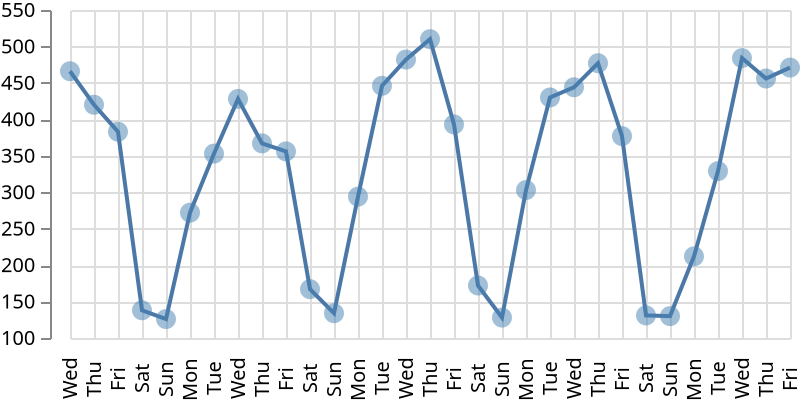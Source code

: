 {
    "$schema": "https://vega.github.io/schema/vega/v3.0.json",
    "width": 400,
    "height": 200,
    "autosize": "fit",
    "signals": [],

    "data": [{
        "name": "table",
        "values": [{ "x": 0, "date": "Fri Aug 11 00:00:00 2017", "y": 471, "c": 0 }, { "x": 1, "date": "Thu Aug 10 00:00:00 2017", "y": 456, "c": 0 }, { "x": 2, "date": "Wed Aug  9 00:00:00 2017", "y": 484, "c": 0 }, { "x": 3, "date": "Tue Aug  8 00:00:00 2017", "y": 329, "c": 0 }, { "x": 4, "date": "Mon Aug  7 00:00:00 2017", "y": 212, "c": 0 }, { "x": 5, "date": "Sun Aug  6 00:00:00 2017", "y": 130, "c": 0 }, { "x": 6, "date": "Sat Aug  5 00:00:00 2017", "y": 131, "c": 0 }, { "x": 7, "date": "Fri Aug  4 00:00:00 2017", "y": 377, "c": 0 }, { "x": 8, "date": "Thu Aug  3 00:00:00 2017", "y": 477, "c": 0 }, { "x": 9, "date": "Wed Aug  2 00:00:00 2017", "y": 444, "c": 0 }, { "x": 10, "date": "Tue Aug  1 00:00:00 2017", "y": 430, "c": 0 }, { "x": 11, "date": "Mon Jul 31 00:00:00 2017", "y": 303, "c": 0 }, { "x": 12, "date": "Sun Jul 30 00:00:00 2017", "y": 128, "c": 0 }, { "x": 13, "date": "Sat Jul 29 00:00:00 2017", "y": 172, "c": 0 }, { "x": 14, "date": "Fri Jul 28 00:00:00 2017", "y": 393, "c": 0 }, { "x": 15, "date": "Thu Jul 27 00:00:00 2017", "y": 510, "c": 0 }, { "x": 16, "date": "Wed Jul 26 00:00:00 2017", "y": 482, "c": 0 }, { "x": 17, "date": "Tue Jul 25 00:00:00 2017", "y": 446, "c": 0 }, { "x": 18, "date": "Mon Jul 24 00:00:00 2017", "y": 294, "c": 0 }, { "x": 19, "date": "Sun Jul 23 00:00:00 2017", "y": 134, "c": 0 }, { "x": 20, "date": "Sat Jul 22 00:00:00 2017", "y": 167, "c": 0 }, { "x": 21, "date": "Fri Jul 21 00:00:00 2017", "y": 356, "c": 0 }, { "x": 22, "date": "Thu Jul 20 00:00:00 2017", "y": 367, "c": 0 }, { "x": 23, "date": "Wed Jul 19 00:00:00 2017", "y": 428, "c": 0 }, { "x": 24, "date": "Tue Jul 18 00:00:00 2017", "y": 353, "c": 0 }, { "x": 25, "date": "Mon Jul 17 00:00:00 2017", "y": 272, "c": 0 }, { "x": 26, "date": "Sun Jul 16 00:00:00 2017", "y": 126, "c": 0 }, { "x": 27, "date": "Sat Jul 15 00:00:00 2017", "y": 138, "c": 0 }, { "x": 28, "date": "Fri Jul 14 00:00:00 2017", "y": 383, "c": 0 }, { "x": 29, "date": "Thu Jul 13 00:00:00 2017", "y": 420, "c": 0 }, { "x": 30, "date": "Wed Jul 12 00:00:00 2017", "y": 466, "c": 0 }]
    }],

    "scales": [{
            "name": "x",
            "type": "point",
            "range": "width",
            "reverse": true,
            "domain": { "data": "table", "field": "x" },
            "zero": false
        },
        {
            "name": "y",
            "type": "linear",
            "range": "height",
            "nice": true,
            "domain": { "data": "table", "field": "y" },
            "zero": false
        },
        {
            "name": "color",
            "type": "ordinal",
            "range": "category",
            "domain": { "data": "table", "field": "c" }
        },
        {
            "name": "date",
            "type": "point",
            "range": "width",
            "reverse": true,
            "domain": { "data": "table", "field": "date" },
            "zero": false
        },
        {
            "name": "dates",
            "type": "point",
            "range": "width",
            "reverse": true,
            "domain": {
                "data": "table",
                "field": "date"
            },
            "zero": false
        }
    ],

    "axes": [{
            "orient": "bottom",
            "scale": "date",
            "ticks": false,
            "grid": true,
            "labels": true,
            "offset": 0,
            "labelPadding": 20,
            "encode": {
                "ticks": {
                    "update": {
                        "stroke": { "value": "steelblue" }
                    }
                },
                "labels": {
                    "update": {
                        "text": { "signal": "substring(datum.label, 0,3)" },
                        "angle": { "value": -90 },
                        "fontSize": { "value": 10 },
                        "align": { "value": "center" },
                        "baseline": { "value": "middle" },
                        "dx": { "value": 0 },
                        "dy": { "value": 0 }
                    }
                }
            }
        },
        { "orient": "left", "scale": "y", "grid": true, "offset": 10 }
    ],

    "marks": [{
        "type": "group",
        "from": {
            "facet": {
                "name": "series",
                "data": "table",
                "groupby": "c"
            }
        },
        "marks": [{
                "type": "line",
                "from": { "data": "series" },
                "encode": {
                    "enter": {
                        "x": { "scale": "x", "field": "x" },
                        "y": { "scale": "y", "field": "y" },
                        "stroke": { "scale": "color", "field": "c" },
                        "strokeWidth": { "value": 2 }
                    },
                    "update": {
                        "interpolate": { "value": "linear" },
                        "fillOpacity": { "value": 1 }
                    }
                }
            },
            {
                "type": "symbol",
                "from": { "data": "series" },
                "encode": {
                    "enter": {
                        "x": { "scale": "x", "field": "x" },
                        "y": { "scale": "y", "field": "y" }
                    },
                    "update": {
                        "x": { "scale": "x", "field": "x" },
                        "y": { "scale": "y", "field": "y" },
                        "fill": { "value": "steelblue" },
                        "shape": { "value": "circle" },
                        "size": { "value": 100 },
                        "fillOpacity": { "value": 0.5 },
                        "zindex": { "value": 0 }
                    },
                    "hover": {
                        "fill": { "value": "firebrick" },
                        "fillOpacity": { "value": 1 },
                        "zindex": { "value": 1 }
                    }
                }
            }
        ]
    }]
}